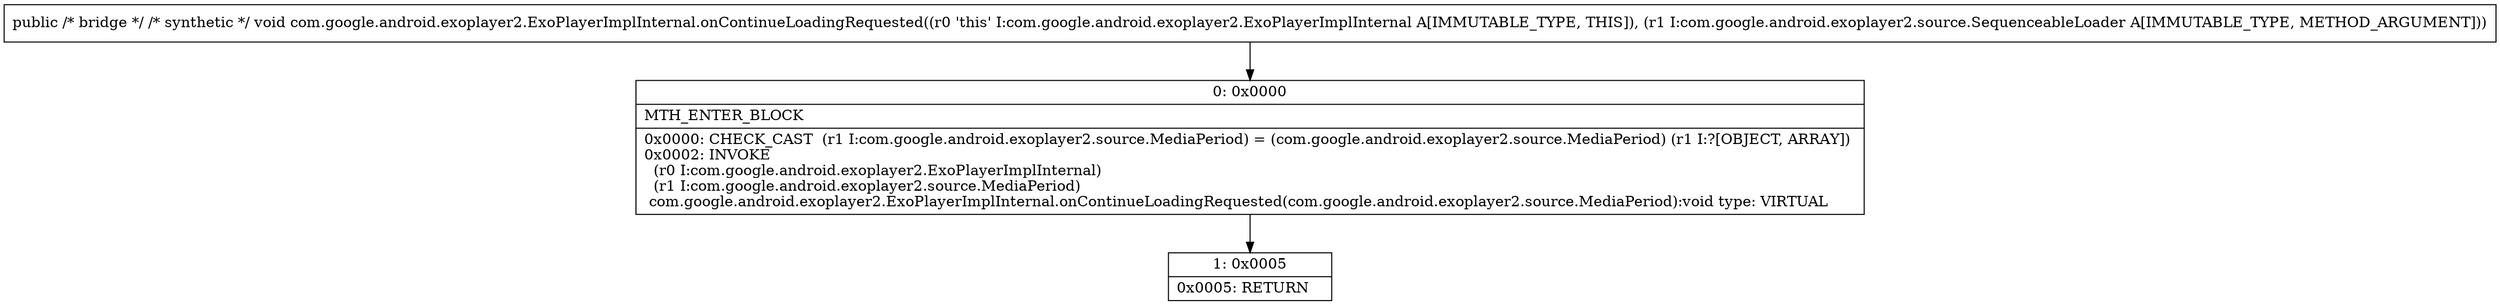 digraph "CFG forcom.google.android.exoplayer2.ExoPlayerImplInternal.onContinueLoadingRequested(Lcom\/google\/android\/exoplayer2\/source\/SequenceableLoader;)V" {
Node_0 [shape=record,label="{0\:\ 0x0000|MTH_ENTER_BLOCK\l|0x0000: CHECK_CAST  (r1 I:com.google.android.exoplayer2.source.MediaPeriod) = (com.google.android.exoplayer2.source.MediaPeriod) (r1 I:?[OBJECT, ARRAY]) \l0x0002: INVOKE  \l  (r0 I:com.google.android.exoplayer2.ExoPlayerImplInternal)\l  (r1 I:com.google.android.exoplayer2.source.MediaPeriod)\l com.google.android.exoplayer2.ExoPlayerImplInternal.onContinueLoadingRequested(com.google.android.exoplayer2.source.MediaPeriod):void type: VIRTUAL \l}"];
Node_1 [shape=record,label="{1\:\ 0x0005|0x0005: RETURN   \l}"];
MethodNode[shape=record,label="{public \/* bridge *\/ \/* synthetic *\/ void com.google.android.exoplayer2.ExoPlayerImplInternal.onContinueLoadingRequested((r0 'this' I:com.google.android.exoplayer2.ExoPlayerImplInternal A[IMMUTABLE_TYPE, THIS]), (r1 I:com.google.android.exoplayer2.source.SequenceableLoader A[IMMUTABLE_TYPE, METHOD_ARGUMENT])) }"];
MethodNode -> Node_0;
Node_0 -> Node_1;
}

